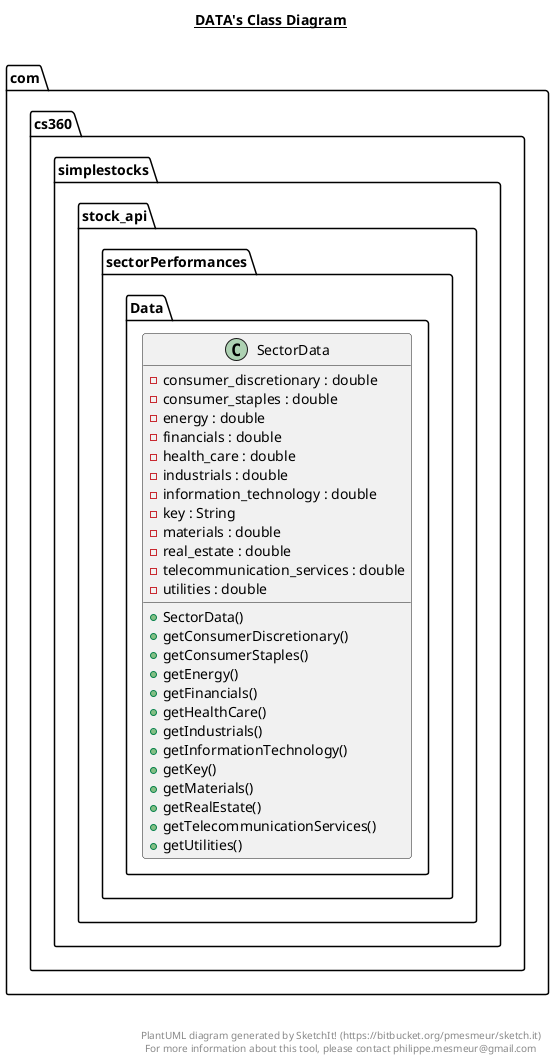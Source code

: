 @startuml

title __DATA's Class Diagram__\n

  namespace com.cs360.simplestocks.stock_api {
    namespace sectorPerformances {
      namespace Data {
        class com.cs360.simplestocks.stock_api.sectorPerformances.Data.SectorData {
            - consumer_discretionary : double
            - consumer_staples : double
            - energy : double
            - financials : double
            - health_care : double
            - industrials : double
            - information_technology : double
            - key : String
            - materials : double
            - real_estate : double
            - telecommunication_services : double
            - utilities : double
            + SectorData()
            + getConsumerDiscretionary()
            + getConsumerStaples()
            + getEnergy()
            + getFinancials()
            + getHealthCare()
            + getIndustrials()
            + getInformationTechnology()
            + getKey()
            + getMaterials()
            + getRealEstate()
            + getTelecommunicationServices()
            + getUtilities()
        }
      }
    }
  }
  



right footer


PlantUML diagram generated by SketchIt! (https://bitbucket.org/pmesmeur/sketch.it)
For more information about this tool, please contact philippe.mesmeur@gmail.com
endfooter

@enduml
